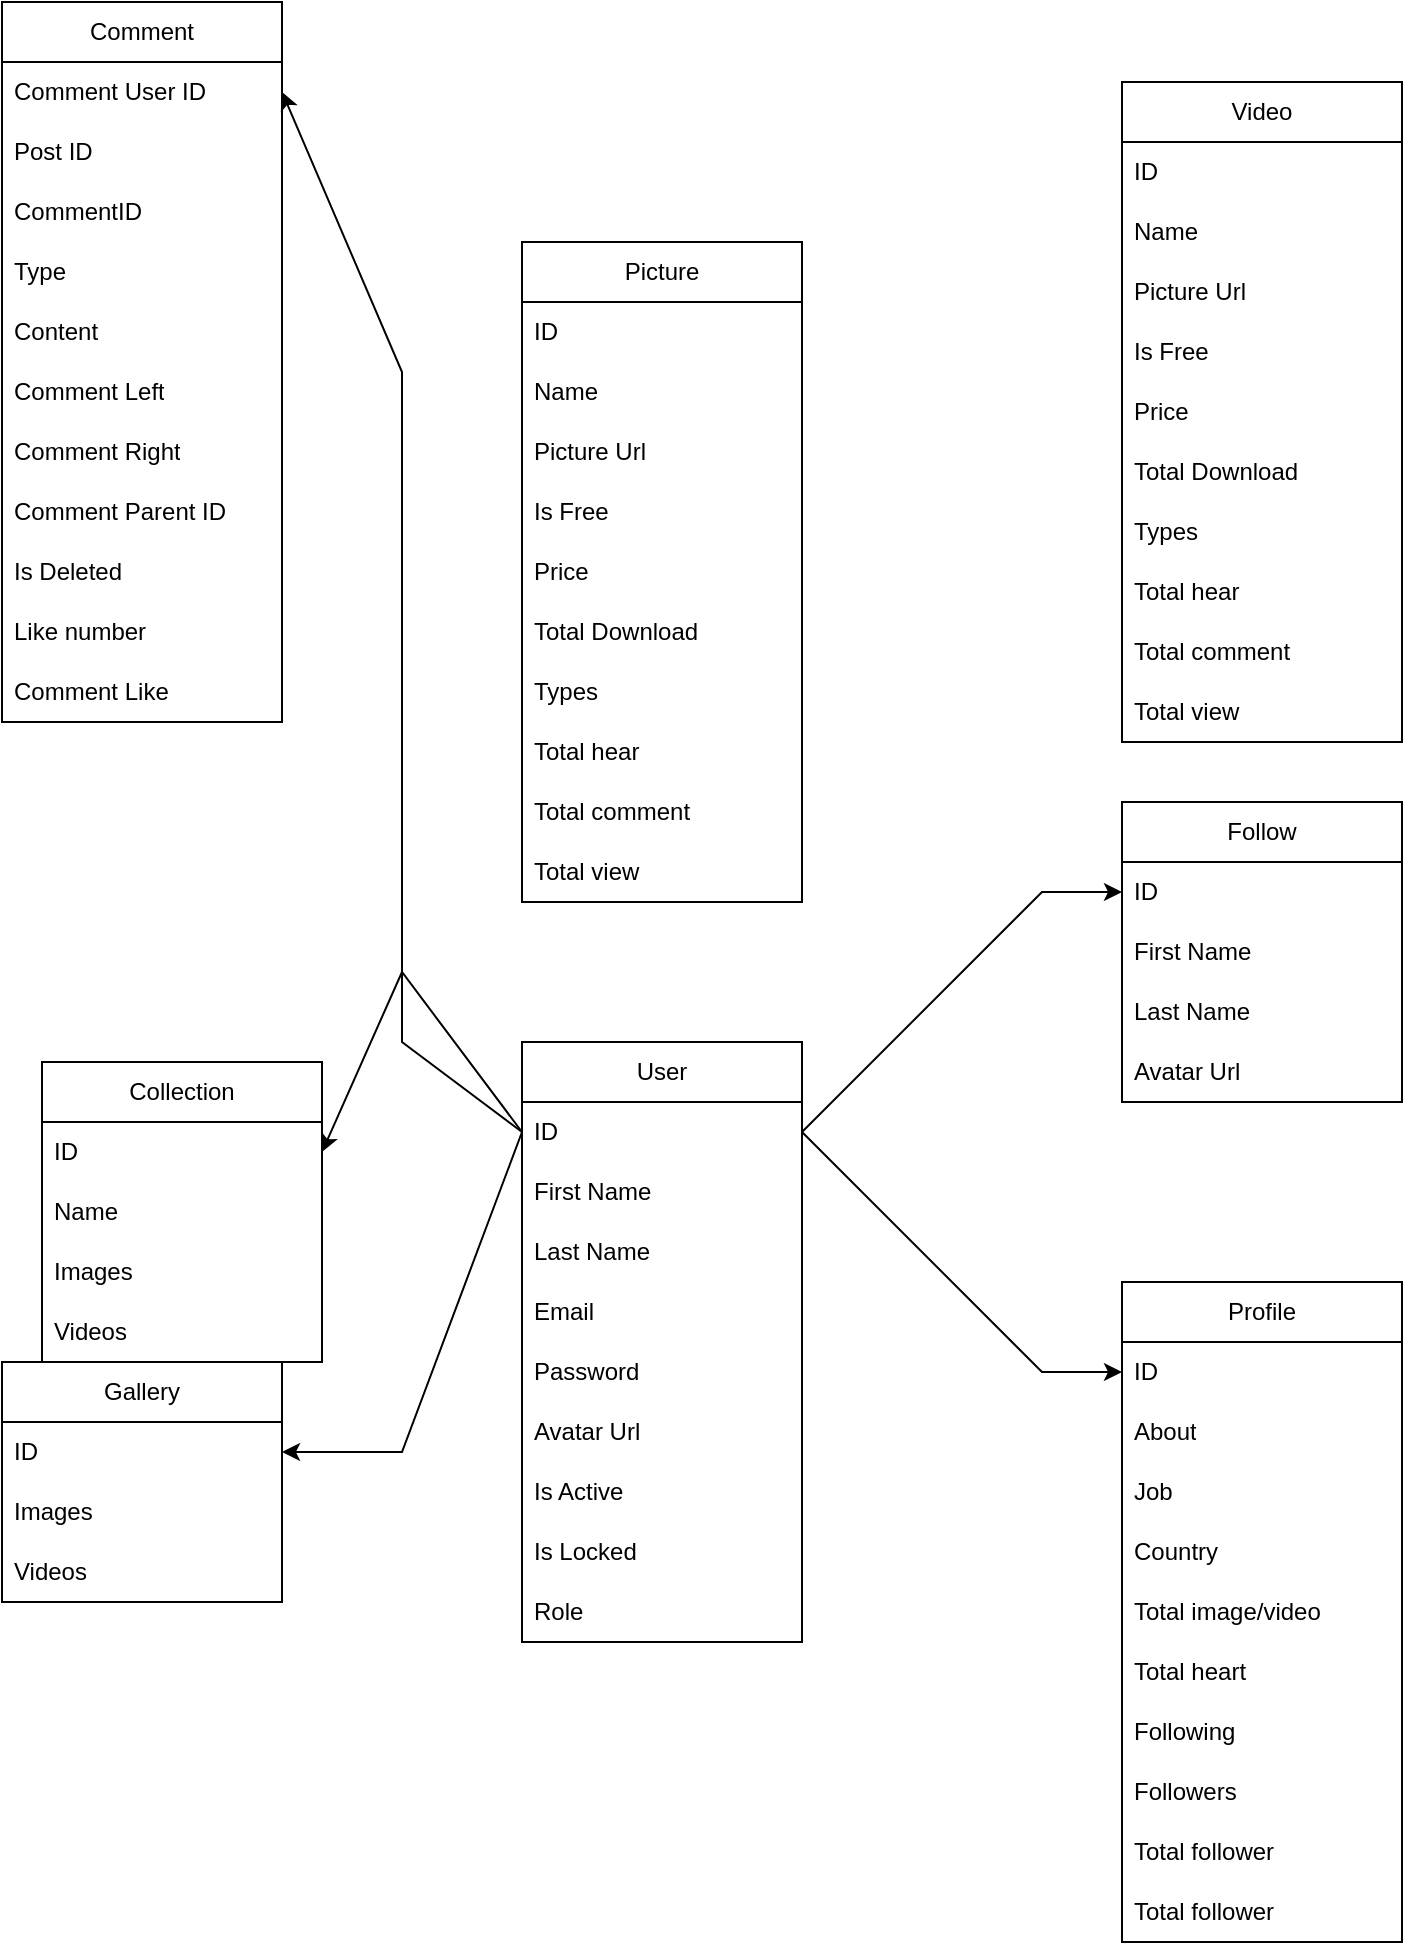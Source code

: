 <mxfile version="21.6.9" type="github">
  <diagram name="Page-1" id="Kjl-k8EcuRqciVpkAod-">
    <mxGraphModel dx="1682" dy="1585" grid="1" gridSize="10" guides="1" tooltips="1" connect="1" arrows="1" fold="1" page="1" pageScale="1" pageWidth="850" pageHeight="1100" math="0" shadow="0">
      <root>
        <mxCell id="0" />
        <mxCell id="1" parent="0" />
        <mxCell id="eUQfRU_EAtTRI8eFDWVF-1" value="User" style="swimlane;fontStyle=0;childLayout=stackLayout;horizontal=1;startSize=30;horizontalStack=0;resizeParent=1;resizeParentMax=0;resizeLast=0;collapsible=1;marginBottom=0;whiteSpace=wrap;html=1;" parent="1" vertex="1">
          <mxGeometry x="-340" y="160" width="140" height="300" as="geometry" />
        </mxCell>
        <mxCell id="eUQfRU_EAtTRI8eFDWVF-2" value="ID" style="text;strokeColor=none;fillColor=none;align=left;verticalAlign=middle;spacingLeft=4;spacingRight=4;overflow=hidden;points=[[0,0.5],[1,0.5]];portConstraint=eastwest;rotatable=0;whiteSpace=wrap;html=1;" parent="eUQfRU_EAtTRI8eFDWVF-1" vertex="1">
          <mxGeometry y="30" width="140" height="30" as="geometry" />
        </mxCell>
        <mxCell id="eUQfRU_EAtTRI8eFDWVF-3" value="First Name" style="text;strokeColor=none;fillColor=none;align=left;verticalAlign=middle;spacingLeft=4;spacingRight=4;overflow=hidden;points=[[0,0.5],[1,0.5]];portConstraint=eastwest;rotatable=0;whiteSpace=wrap;html=1;" parent="eUQfRU_EAtTRI8eFDWVF-1" vertex="1">
          <mxGeometry y="60" width="140" height="30" as="geometry" />
        </mxCell>
        <mxCell id="eUQfRU_EAtTRI8eFDWVF-4" value="Last Name" style="text;strokeColor=none;fillColor=none;align=left;verticalAlign=middle;spacingLeft=4;spacingRight=4;overflow=hidden;points=[[0,0.5],[1,0.5]];portConstraint=eastwest;rotatable=0;whiteSpace=wrap;html=1;" parent="eUQfRU_EAtTRI8eFDWVF-1" vertex="1">
          <mxGeometry y="90" width="140" height="30" as="geometry" />
        </mxCell>
        <mxCell id="eUQfRU_EAtTRI8eFDWVF-5" value="Email" style="text;strokeColor=none;fillColor=none;align=left;verticalAlign=middle;spacingLeft=4;spacingRight=4;overflow=hidden;points=[[0,0.5],[1,0.5]];portConstraint=eastwest;rotatable=0;whiteSpace=wrap;html=1;" parent="eUQfRU_EAtTRI8eFDWVF-1" vertex="1">
          <mxGeometry y="120" width="140" height="30" as="geometry" />
        </mxCell>
        <mxCell id="eUQfRU_EAtTRI8eFDWVF-6" value="Password" style="text;strokeColor=none;fillColor=none;align=left;verticalAlign=middle;spacingLeft=4;spacingRight=4;overflow=hidden;points=[[0,0.5],[1,0.5]];portConstraint=eastwest;rotatable=0;whiteSpace=wrap;html=1;" parent="eUQfRU_EAtTRI8eFDWVF-1" vertex="1">
          <mxGeometry y="150" width="140" height="30" as="geometry" />
        </mxCell>
        <mxCell id="eUQfRU_EAtTRI8eFDWVF-7" value="Avatar Url" style="text;strokeColor=none;fillColor=none;align=left;verticalAlign=middle;spacingLeft=4;spacingRight=4;overflow=hidden;points=[[0,0.5],[1,0.5]];portConstraint=eastwest;rotatable=0;whiteSpace=wrap;html=1;" parent="eUQfRU_EAtTRI8eFDWVF-1" vertex="1">
          <mxGeometry y="180" width="140" height="30" as="geometry" />
        </mxCell>
        <mxCell id="eUQfRU_EAtTRI8eFDWVF-8" value="Is Active" style="text;strokeColor=none;fillColor=none;align=left;verticalAlign=middle;spacingLeft=4;spacingRight=4;overflow=hidden;points=[[0,0.5],[1,0.5]];portConstraint=eastwest;rotatable=0;whiteSpace=wrap;html=1;" parent="eUQfRU_EAtTRI8eFDWVF-1" vertex="1">
          <mxGeometry y="210" width="140" height="30" as="geometry" />
        </mxCell>
        <mxCell id="eUQfRU_EAtTRI8eFDWVF-9" value="Is Locked" style="text;strokeColor=none;fillColor=none;align=left;verticalAlign=middle;spacingLeft=4;spacingRight=4;overflow=hidden;points=[[0,0.5],[1,0.5]];portConstraint=eastwest;rotatable=0;whiteSpace=wrap;html=1;" parent="eUQfRU_EAtTRI8eFDWVF-1" vertex="1">
          <mxGeometry y="240" width="140" height="30" as="geometry" />
        </mxCell>
        <mxCell id="eUQfRU_EAtTRI8eFDWVF-10" value="Role" style="text;strokeColor=none;fillColor=none;align=left;verticalAlign=middle;spacingLeft=4;spacingRight=4;overflow=hidden;points=[[0,0.5],[1,0.5]];portConstraint=eastwest;rotatable=0;whiteSpace=wrap;html=1;" parent="eUQfRU_EAtTRI8eFDWVF-1" vertex="1">
          <mxGeometry y="270" width="140" height="30" as="geometry" />
        </mxCell>
        <mxCell id="eUQfRU_EAtTRI8eFDWVF-12" value="Profile" style="swimlane;fontStyle=0;childLayout=stackLayout;horizontal=1;startSize=30;horizontalStack=0;resizeParent=1;resizeParentMax=0;resizeLast=0;collapsible=1;marginBottom=0;whiteSpace=wrap;html=1;" parent="1" vertex="1">
          <mxGeometry x="-40" y="280" width="140" height="330" as="geometry" />
        </mxCell>
        <mxCell id="eUQfRU_EAtTRI8eFDWVF-13" value="ID" style="text;strokeColor=none;fillColor=none;align=left;verticalAlign=middle;spacingLeft=4;spacingRight=4;overflow=hidden;points=[[0,0.5],[1,0.5]];portConstraint=eastwest;rotatable=0;whiteSpace=wrap;html=1;" parent="eUQfRU_EAtTRI8eFDWVF-12" vertex="1">
          <mxGeometry y="30" width="140" height="30" as="geometry" />
        </mxCell>
        <mxCell id="eUQfRU_EAtTRI8eFDWVF-24" value="About" style="text;strokeColor=none;fillColor=none;align=left;verticalAlign=middle;spacingLeft=4;spacingRight=4;overflow=hidden;points=[[0,0.5],[1,0.5]];portConstraint=eastwest;rotatable=0;whiteSpace=wrap;html=1;" parent="eUQfRU_EAtTRI8eFDWVF-12" vertex="1">
          <mxGeometry y="60" width="140" height="30" as="geometry" />
        </mxCell>
        <mxCell id="eUQfRU_EAtTRI8eFDWVF-17" value="Job" style="text;strokeColor=none;fillColor=none;align=left;verticalAlign=middle;spacingLeft=4;spacingRight=4;overflow=hidden;points=[[0,0.5],[1,0.5]];portConstraint=eastwest;rotatable=0;whiteSpace=wrap;html=1;" parent="eUQfRU_EAtTRI8eFDWVF-12" vertex="1">
          <mxGeometry y="90" width="140" height="30" as="geometry" />
        </mxCell>
        <mxCell id="eUQfRU_EAtTRI8eFDWVF-31" value="Country" style="text;strokeColor=none;fillColor=none;align=left;verticalAlign=middle;spacingLeft=4;spacingRight=4;overflow=hidden;points=[[0,0.5],[1,0.5]];portConstraint=eastwest;rotatable=0;whiteSpace=wrap;html=1;" parent="eUQfRU_EAtTRI8eFDWVF-12" vertex="1">
          <mxGeometry y="120" width="140" height="30" as="geometry" />
        </mxCell>
        <mxCell id="eUQfRU_EAtTRI8eFDWVF-14" value="Total image/video" style="text;strokeColor=none;fillColor=none;align=left;verticalAlign=middle;spacingLeft=4;spacingRight=4;overflow=hidden;points=[[0,0.5],[1,0.5]];portConstraint=eastwest;rotatable=0;whiteSpace=wrap;html=1;" parent="eUQfRU_EAtTRI8eFDWVF-12" vertex="1">
          <mxGeometry y="150" width="140" height="30" as="geometry" />
        </mxCell>
        <mxCell id="eUQfRU_EAtTRI8eFDWVF-25" value="Total heart" style="text;strokeColor=none;fillColor=none;align=left;verticalAlign=middle;spacingLeft=4;spacingRight=4;overflow=hidden;points=[[0,0.5],[1,0.5]];portConstraint=eastwest;rotatable=0;whiteSpace=wrap;html=1;" parent="eUQfRU_EAtTRI8eFDWVF-12" vertex="1">
          <mxGeometry y="180" width="140" height="30" as="geometry" />
        </mxCell>
        <mxCell id="eUQfRU_EAtTRI8eFDWVF-15" value="Following" style="text;strokeColor=none;fillColor=none;align=left;verticalAlign=middle;spacingLeft=4;spacingRight=4;overflow=hidden;points=[[0,0.5],[1,0.5]];portConstraint=eastwest;rotatable=0;whiteSpace=wrap;html=1;" parent="eUQfRU_EAtTRI8eFDWVF-12" vertex="1">
          <mxGeometry y="210" width="140" height="30" as="geometry" />
        </mxCell>
        <mxCell id="eUQfRU_EAtTRI8eFDWVF-16" value="Followers" style="text;strokeColor=none;fillColor=none;align=left;verticalAlign=middle;spacingLeft=4;spacingRight=4;overflow=hidden;points=[[0,0.5],[1,0.5]];portConstraint=eastwest;rotatable=0;whiteSpace=wrap;html=1;" parent="eUQfRU_EAtTRI8eFDWVF-12" vertex="1">
          <mxGeometry y="240" width="140" height="30" as="geometry" />
        </mxCell>
        <mxCell id="eUQfRU_EAtTRI8eFDWVF-32" value="Total follower" style="text;strokeColor=none;fillColor=none;align=left;verticalAlign=middle;spacingLeft=4;spacingRight=4;overflow=hidden;points=[[0,0.5],[1,0.5]];portConstraint=eastwest;rotatable=0;whiteSpace=wrap;html=1;" parent="eUQfRU_EAtTRI8eFDWVF-12" vertex="1">
          <mxGeometry y="270" width="140" height="30" as="geometry" />
        </mxCell>
        <mxCell id="eUQfRU_EAtTRI8eFDWVF-33" value="Total follower" style="text;strokeColor=none;fillColor=none;align=left;verticalAlign=middle;spacingLeft=4;spacingRight=4;overflow=hidden;points=[[0,0.5],[1,0.5]];portConstraint=eastwest;rotatable=0;whiteSpace=wrap;html=1;" parent="eUQfRU_EAtTRI8eFDWVF-12" vertex="1">
          <mxGeometry y="300" width="140" height="30" as="geometry" />
        </mxCell>
        <mxCell id="eUQfRU_EAtTRI8eFDWVF-27" value="Picture" style="swimlane;fontStyle=0;childLayout=stackLayout;horizontal=1;startSize=30;horizontalStack=0;resizeParent=1;resizeParentMax=0;resizeLast=0;collapsible=1;marginBottom=0;whiteSpace=wrap;html=1;" parent="1" vertex="1">
          <mxGeometry x="-340" y="-240" width="140" height="330" as="geometry" />
        </mxCell>
        <mxCell id="eUQfRU_EAtTRI8eFDWVF-28" value="ID" style="text;strokeColor=none;fillColor=none;align=left;verticalAlign=middle;spacingLeft=4;spacingRight=4;overflow=hidden;points=[[0,0.5],[1,0.5]];portConstraint=eastwest;rotatable=0;whiteSpace=wrap;html=1;" parent="eUQfRU_EAtTRI8eFDWVF-27" vertex="1">
          <mxGeometry y="30" width="140" height="30" as="geometry" />
        </mxCell>
        <mxCell id="eUQfRU_EAtTRI8eFDWVF-29" value="Name" style="text;strokeColor=none;fillColor=none;align=left;verticalAlign=middle;spacingLeft=4;spacingRight=4;overflow=hidden;points=[[0,0.5],[1,0.5]];portConstraint=eastwest;rotatable=0;whiteSpace=wrap;html=1;" parent="eUQfRU_EAtTRI8eFDWVF-27" vertex="1">
          <mxGeometry y="60" width="140" height="30" as="geometry" />
        </mxCell>
        <mxCell id="eUQfRU_EAtTRI8eFDWVF-30" value="Picture Url" style="text;strokeColor=none;fillColor=none;align=left;verticalAlign=middle;spacingLeft=4;spacingRight=4;overflow=hidden;points=[[0,0.5],[1,0.5]];portConstraint=eastwest;rotatable=0;whiteSpace=wrap;html=1;" parent="eUQfRU_EAtTRI8eFDWVF-27" vertex="1">
          <mxGeometry y="90" width="140" height="30" as="geometry" />
        </mxCell>
        <mxCell id="eUQfRU_EAtTRI8eFDWVF-34" value="Is Free" style="text;strokeColor=none;fillColor=none;align=left;verticalAlign=middle;spacingLeft=4;spacingRight=4;overflow=hidden;points=[[0,0.5],[1,0.5]];portConstraint=eastwest;rotatable=0;whiteSpace=wrap;html=1;" parent="eUQfRU_EAtTRI8eFDWVF-27" vertex="1">
          <mxGeometry y="120" width="140" height="30" as="geometry" />
        </mxCell>
        <mxCell id="eUQfRU_EAtTRI8eFDWVF-40" value="Price" style="text;strokeColor=none;fillColor=none;align=left;verticalAlign=middle;spacingLeft=4;spacingRight=4;overflow=hidden;points=[[0,0.5],[1,0.5]];portConstraint=eastwest;rotatable=0;whiteSpace=wrap;html=1;" parent="eUQfRU_EAtTRI8eFDWVF-27" vertex="1">
          <mxGeometry y="150" width="140" height="30" as="geometry" />
        </mxCell>
        <mxCell id="eUQfRU_EAtTRI8eFDWVF-41" value="Total Download" style="text;strokeColor=none;fillColor=none;align=left;verticalAlign=middle;spacingLeft=4;spacingRight=4;overflow=hidden;points=[[0,0.5],[1,0.5]];portConstraint=eastwest;rotatable=0;whiteSpace=wrap;html=1;" parent="eUQfRU_EAtTRI8eFDWVF-27" vertex="1">
          <mxGeometry y="180" width="140" height="30" as="geometry" />
        </mxCell>
        <mxCell id="eUQfRU_EAtTRI8eFDWVF-42" value="Types" style="text;strokeColor=none;fillColor=none;align=left;verticalAlign=middle;spacingLeft=4;spacingRight=4;overflow=hidden;points=[[0,0.5],[1,0.5]];portConstraint=eastwest;rotatable=0;whiteSpace=wrap;html=1;" parent="eUQfRU_EAtTRI8eFDWVF-27" vertex="1">
          <mxGeometry y="210" width="140" height="30" as="geometry" />
        </mxCell>
        <mxCell id="eUQfRU_EAtTRI8eFDWVF-43" value="Total hear" style="text;strokeColor=none;fillColor=none;align=left;verticalAlign=middle;spacingLeft=4;spacingRight=4;overflow=hidden;points=[[0,0.5],[1,0.5]];portConstraint=eastwest;rotatable=0;whiteSpace=wrap;html=1;" parent="eUQfRU_EAtTRI8eFDWVF-27" vertex="1">
          <mxGeometry y="240" width="140" height="30" as="geometry" />
        </mxCell>
        <mxCell id="eUQfRU_EAtTRI8eFDWVF-44" value="Total comment" style="text;strokeColor=none;fillColor=none;align=left;verticalAlign=middle;spacingLeft=4;spacingRight=4;overflow=hidden;points=[[0,0.5],[1,0.5]];portConstraint=eastwest;rotatable=0;whiteSpace=wrap;html=1;" parent="eUQfRU_EAtTRI8eFDWVF-27" vertex="1">
          <mxGeometry y="270" width="140" height="30" as="geometry" />
        </mxCell>
        <mxCell id="eUQfRU_EAtTRI8eFDWVF-45" value="Total view" style="text;strokeColor=none;fillColor=none;align=left;verticalAlign=middle;spacingLeft=4;spacingRight=4;overflow=hidden;points=[[0,0.5],[1,0.5]];portConstraint=eastwest;rotatable=0;whiteSpace=wrap;html=1;" parent="eUQfRU_EAtTRI8eFDWVF-27" vertex="1">
          <mxGeometry y="300" width="140" height="30" as="geometry" />
        </mxCell>
        <mxCell id="eUQfRU_EAtTRI8eFDWVF-46" value="Video" style="swimlane;fontStyle=0;childLayout=stackLayout;horizontal=1;startSize=30;horizontalStack=0;resizeParent=1;resizeParentMax=0;resizeLast=0;collapsible=1;marginBottom=0;whiteSpace=wrap;html=1;" parent="1" vertex="1">
          <mxGeometry x="-40" y="-320" width="140" height="330" as="geometry" />
        </mxCell>
        <mxCell id="eUQfRU_EAtTRI8eFDWVF-47" value="ID" style="text;strokeColor=none;fillColor=none;align=left;verticalAlign=middle;spacingLeft=4;spacingRight=4;overflow=hidden;points=[[0,0.5],[1,0.5]];portConstraint=eastwest;rotatable=0;whiteSpace=wrap;html=1;" parent="eUQfRU_EAtTRI8eFDWVF-46" vertex="1">
          <mxGeometry y="30" width="140" height="30" as="geometry" />
        </mxCell>
        <mxCell id="eUQfRU_EAtTRI8eFDWVF-48" value="Name" style="text;strokeColor=none;fillColor=none;align=left;verticalAlign=middle;spacingLeft=4;spacingRight=4;overflow=hidden;points=[[0,0.5],[1,0.5]];portConstraint=eastwest;rotatable=0;whiteSpace=wrap;html=1;" parent="eUQfRU_EAtTRI8eFDWVF-46" vertex="1">
          <mxGeometry y="60" width="140" height="30" as="geometry" />
        </mxCell>
        <mxCell id="eUQfRU_EAtTRI8eFDWVF-49" value="Picture Url" style="text;strokeColor=none;fillColor=none;align=left;verticalAlign=middle;spacingLeft=4;spacingRight=4;overflow=hidden;points=[[0,0.5],[1,0.5]];portConstraint=eastwest;rotatable=0;whiteSpace=wrap;html=1;" parent="eUQfRU_EAtTRI8eFDWVF-46" vertex="1">
          <mxGeometry y="90" width="140" height="30" as="geometry" />
        </mxCell>
        <mxCell id="eUQfRU_EAtTRI8eFDWVF-50" value="Is Free" style="text;strokeColor=none;fillColor=none;align=left;verticalAlign=middle;spacingLeft=4;spacingRight=4;overflow=hidden;points=[[0,0.5],[1,0.5]];portConstraint=eastwest;rotatable=0;whiteSpace=wrap;html=1;" parent="eUQfRU_EAtTRI8eFDWVF-46" vertex="1">
          <mxGeometry y="120" width="140" height="30" as="geometry" />
        </mxCell>
        <mxCell id="eUQfRU_EAtTRI8eFDWVF-51" value="Price" style="text;strokeColor=none;fillColor=none;align=left;verticalAlign=middle;spacingLeft=4;spacingRight=4;overflow=hidden;points=[[0,0.5],[1,0.5]];portConstraint=eastwest;rotatable=0;whiteSpace=wrap;html=1;" parent="eUQfRU_EAtTRI8eFDWVF-46" vertex="1">
          <mxGeometry y="150" width="140" height="30" as="geometry" />
        </mxCell>
        <mxCell id="eUQfRU_EAtTRI8eFDWVF-52" value="Total Download" style="text;strokeColor=none;fillColor=none;align=left;verticalAlign=middle;spacingLeft=4;spacingRight=4;overflow=hidden;points=[[0,0.5],[1,0.5]];portConstraint=eastwest;rotatable=0;whiteSpace=wrap;html=1;" parent="eUQfRU_EAtTRI8eFDWVF-46" vertex="1">
          <mxGeometry y="180" width="140" height="30" as="geometry" />
        </mxCell>
        <mxCell id="eUQfRU_EAtTRI8eFDWVF-53" value="Types" style="text;strokeColor=none;fillColor=none;align=left;verticalAlign=middle;spacingLeft=4;spacingRight=4;overflow=hidden;points=[[0,0.5],[1,0.5]];portConstraint=eastwest;rotatable=0;whiteSpace=wrap;html=1;" parent="eUQfRU_EAtTRI8eFDWVF-46" vertex="1">
          <mxGeometry y="210" width="140" height="30" as="geometry" />
        </mxCell>
        <mxCell id="eUQfRU_EAtTRI8eFDWVF-54" value="Total hear" style="text;strokeColor=none;fillColor=none;align=left;verticalAlign=middle;spacingLeft=4;spacingRight=4;overflow=hidden;points=[[0,0.5],[1,0.5]];portConstraint=eastwest;rotatable=0;whiteSpace=wrap;html=1;" parent="eUQfRU_EAtTRI8eFDWVF-46" vertex="1">
          <mxGeometry y="240" width="140" height="30" as="geometry" />
        </mxCell>
        <mxCell id="eUQfRU_EAtTRI8eFDWVF-55" value="Total comment" style="text;strokeColor=none;fillColor=none;align=left;verticalAlign=middle;spacingLeft=4;spacingRight=4;overflow=hidden;points=[[0,0.5],[1,0.5]];portConstraint=eastwest;rotatable=0;whiteSpace=wrap;html=1;" parent="eUQfRU_EAtTRI8eFDWVF-46" vertex="1">
          <mxGeometry y="270" width="140" height="30" as="geometry" />
        </mxCell>
        <mxCell id="eUQfRU_EAtTRI8eFDWVF-56" value="Total view" style="text;strokeColor=none;fillColor=none;align=left;verticalAlign=middle;spacingLeft=4;spacingRight=4;overflow=hidden;points=[[0,0.5],[1,0.5]];portConstraint=eastwest;rotatable=0;whiteSpace=wrap;html=1;" parent="eUQfRU_EAtTRI8eFDWVF-46" vertex="1">
          <mxGeometry y="300" width="140" height="30" as="geometry" />
        </mxCell>
        <mxCell id="eUQfRU_EAtTRI8eFDWVF-57" value="Collection" style="swimlane;fontStyle=0;childLayout=stackLayout;horizontal=1;startSize=30;horizontalStack=0;resizeParent=1;resizeParentMax=0;resizeLast=0;collapsible=1;marginBottom=0;whiteSpace=wrap;html=1;" parent="1" vertex="1">
          <mxGeometry x="-580" y="170" width="140" height="150" as="geometry" />
        </mxCell>
        <mxCell id="eUQfRU_EAtTRI8eFDWVF-58" value="ID" style="text;strokeColor=none;fillColor=none;align=left;verticalAlign=middle;spacingLeft=4;spacingRight=4;overflow=hidden;points=[[0,0.5],[1,0.5]];portConstraint=eastwest;rotatable=0;whiteSpace=wrap;html=1;" parent="eUQfRU_EAtTRI8eFDWVF-57" vertex="1">
          <mxGeometry y="30" width="140" height="30" as="geometry" />
        </mxCell>
        <mxCell id="eUQfRU_EAtTRI8eFDWVF-59" value="Name" style="text;strokeColor=none;fillColor=none;align=left;verticalAlign=middle;spacingLeft=4;spacingRight=4;overflow=hidden;points=[[0,0.5],[1,0.5]];portConstraint=eastwest;rotatable=0;whiteSpace=wrap;html=1;" parent="eUQfRU_EAtTRI8eFDWVF-57" vertex="1">
          <mxGeometry y="60" width="140" height="30" as="geometry" />
        </mxCell>
        <mxCell id="eUQfRU_EAtTRI8eFDWVF-60" value="Images" style="text;strokeColor=none;fillColor=none;align=left;verticalAlign=middle;spacingLeft=4;spacingRight=4;overflow=hidden;points=[[0,0.5],[1,0.5]];portConstraint=eastwest;rotatable=0;whiteSpace=wrap;html=1;" parent="eUQfRU_EAtTRI8eFDWVF-57" vertex="1">
          <mxGeometry y="90" width="140" height="30" as="geometry" />
        </mxCell>
        <mxCell id="eUQfRU_EAtTRI8eFDWVF-61" value="Videos" style="text;strokeColor=none;fillColor=none;align=left;verticalAlign=middle;spacingLeft=4;spacingRight=4;overflow=hidden;points=[[0,0.5],[1,0.5]];portConstraint=eastwest;rotatable=0;whiteSpace=wrap;html=1;" parent="eUQfRU_EAtTRI8eFDWVF-57" vertex="1">
          <mxGeometry y="120" width="140" height="30" as="geometry" />
        </mxCell>
        <mxCell id="eUQfRU_EAtTRI8eFDWVF-62" value="Gallery" style="swimlane;fontStyle=0;childLayout=stackLayout;horizontal=1;startSize=30;horizontalStack=0;resizeParent=1;resizeParentMax=0;resizeLast=0;collapsible=1;marginBottom=0;whiteSpace=wrap;html=1;" parent="1" vertex="1">
          <mxGeometry x="-600" y="320" width="140" height="120" as="geometry" />
        </mxCell>
        <mxCell id="eUQfRU_EAtTRI8eFDWVF-63" value="ID" style="text;strokeColor=none;fillColor=none;align=left;verticalAlign=middle;spacingLeft=4;spacingRight=4;overflow=hidden;points=[[0,0.5],[1,0.5]];portConstraint=eastwest;rotatable=0;whiteSpace=wrap;html=1;" parent="eUQfRU_EAtTRI8eFDWVF-62" vertex="1">
          <mxGeometry y="30" width="140" height="30" as="geometry" />
        </mxCell>
        <mxCell id="eUQfRU_EAtTRI8eFDWVF-64" value="Images" style="text;strokeColor=none;fillColor=none;align=left;verticalAlign=middle;spacingLeft=4;spacingRight=4;overflow=hidden;points=[[0,0.5],[1,0.5]];portConstraint=eastwest;rotatable=0;whiteSpace=wrap;html=1;" parent="eUQfRU_EAtTRI8eFDWVF-62" vertex="1">
          <mxGeometry y="60" width="140" height="30" as="geometry" />
        </mxCell>
        <mxCell id="eUQfRU_EAtTRI8eFDWVF-65" value="Videos" style="text;strokeColor=none;fillColor=none;align=left;verticalAlign=middle;spacingLeft=4;spacingRight=4;overflow=hidden;points=[[0,0.5],[1,0.5]];portConstraint=eastwest;rotatable=0;whiteSpace=wrap;html=1;" parent="eUQfRU_EAtTRI8eFDWVF-62" vertex="1">
          <mxGeometry y="90" width="140" height="30" as="geometry" />
        </mxCell>
        <mxCell id="eUQfRU_EAtTRI8eFDWVF-68" value="Comment" style="swimlane;fontStyle=0;childLayout=stackLayout;horizontal=1;startSize=30;horizontalStack=0;resizeParent=1;resizeParentMax=0;resizeLast=0;collapsible=1;marginBottom=0;whiteSpace=wrap;html=1;" parent="1" vertex="1">
          <mxGeometry x="-600" y="-360" width="140" height="360" as="geometry" />
        </mxCell>
        <mxCell id="eUQfRU_EAtTRI8eFDWVF-69" value="Comment User ID" style="text;strokeColor=none;fillColor=none;align=left;verticalAlign=middle;spacingLeft=4;spacingRight=4;overflow=hidden;points=[[0,0.5],[1,0.5]];portConstraint=eastwest;rotatable=0;whiteSpace=wrap;html=1;" parent="eUQfRU_EAtTRI8eFDWVF-68" vertex="1">
          <mxGeometry y="30" width="140" height="30" as="geometry" />
        </mxCell>
        <mxCell id="eUQfRU_EAtTRI8eFDWVF-70" value="Post ID" style="text;strokeColor=none;fillColor=none;align=left;verticalAlign=middle;spacingLeft=4;spacingRight=4;overflow=hidden;points=[[0,0.5],[1,0.5]];portConstraint=eastwest;rotatable=0;whiteSpace=wrap;html=1;" parent="eUQfRU_EAtTRI8eFDWVF-68" vertex="1">
          <mxGeometry y="60" width="140" height="30" as="geometry" />
        </mxCell>
        <mxCell id="eUQfRU_EAtTRI8eFDWVF-71" value="CommentID" style="text;strokeColor=none;fillColor=none;align=left;verticalAlign=middle;spacingLeft=4;spacingRight=4;overflow=hidden;points=[[0,0.5],[1,0.5]];portConstraint=eastwest;rotatable=0;whiteSpace=wrap;html=1;" parent="eUQfRU_EAtTRI8eFDWVF-68" vertex="1">
          <mxGeometry y="90" width="140" height="30" as="geometry" />
        </mxCell>
        <mxCell id="eUQfRU_EAtTRI8eFDWVF-72" value="Type" style="text;strokeColor=none;fillColor=none;align=left;verticalAlign=middle;spacingLeft=4;spacingRight=4;overflow=hidden;points=[[0,0.5],[1,0.5]];portConstraint=eastwest;rotatable=0;whiteSpace=wrap;html=1;" parent="eUQfRU_EAtTRI8eFDWVF-68" vertex="1">
          <mxGeometry y="120" width="140" height="30" as="geometry" />
        </mxCell>
        <mxCell id="eUQfRU_EAtTRI8eFDWVF-73" value="Content" style="text;strokeColor=none;fillColor=none;align=left;verticalAlign=middle;spacingLeft=4;spacingRight=4;overflow=hidden;points=[[0,0.5],[1,0.5]];portConstraint=eastwest;rotatable=0;whiteSpace=wrap;html=1;" parent="eUQfRU_EAtTRI8eFDWVF-68" vertex="1">
          <mxGeometry y="150" width="140" height="30" as="geometry" />
        </mxCell>
        <mxCell id="eUQfRU_EAtTRI8eFDWVF-74" value="Comment Left" style="text;strokeColor=none;fillColor=none;align=left;verticalAlign=middle;spacingLeft=4;spacingRight=4;overflow=hidden;points=[[0,0.5],[1,0.5]];portConstraint=eastwest;rotatable=0;whiteSpace=wrap;html=1;" parent="eUQfRU_EAtTRI8eFDWVF-68" vertex="1">
          <mxGeometry y="180" width="140" height="30" as="geometry" />
        </mxCell>
        <mxCell id="eUQfRU_EAtTRI8eFDWVF-75" value="Comment Right" style="text;strokeColor=none;fillColor=none;align=left;verticalAlign=middle;spacingLeft=4;spacingRight=4;overflow=hidden;points=[[0,0.5],[1,0.5]];portConstraint=eastwest;rotatable=0;whiteSpace=wrap;html=1;" parent="eUQfRU_EAtTRI8eFDWVF-68" vertex="1">
          <mxGeometry y="210" width="140" height="30" as="geometry" />
        </mxCell>
        <mxCell id="eUQfRU_EAtTRI8eFDWVF-76" value="Comment Parent ID" style="text;strokeColor=none;fillColor=none;align=left;verticalAlign=middle;spacingLeft=4;spacingRight=4;overflow=hidden;points=[[0,0.5],[1,0.5]];portConstraint=eastwest;rotatable=0;whiteSpace=wrap;html=1;" parent="eUQfRU_EAtTRI8eFDWVF-68" vertex="1">
          <mxGeometry y="240" width="140" height="30" as="geometry" />
        </mxCell>
        <mxCell id="eUQfRU_EAtTRI8eFDWVF-77" value="Is Deleted" style="text;strokeColor=none;fillColor=none;align=left;verticalAlign=middle;spacingLeft=4;spacingRight=4;overflow=hidden;points=[[0,0.5],[1,0.5]];portConstraint=eastwest;rotatable=0;whiteSpace=wrap;html=1;" parent="eUQfRU_EAtTRI8eFDWVF-68" vertex="1">
          <mxGeometry y="270" width="140" height="30" as="geometry" />
        </mxCell>
        <mxCell id="eUQfRU_EAtTRI8eFDWVF-78" value="Like number" style="text;strokeColor=none;fillColor=none;align=left;verticalAlign=middle;spacingLeft=4;spacingRight=4;overflow=hidden;points=[[0,0.5],[1,0.5]];portConstraint=eastwest;rotatable=0;whiteSpace=wrap;html=1;" parent="eUQfRU_EAtTRI8eFDWVF-68" vertex="1">
          <mxGeometry y="300" width="140" height="30" as="geometry" />
        </mxCell>
        <mxCell id="eUQfRU_EAtTRI8eFDWVF-79" value="Comment Like" style="text;strokeColor=none;fillColor=none;align=left;verticalAlign=middle;spacingLeft=4;spacingRight=4;overflow=hidden;points=[[0,0.5],[1,0.5]];portConstraint=eastwest;rotatable=0;whiteSpace=wrap;html=1;" parent="eUQfRU_EAtTRI8eFDWVF-68" vertex="1">
          <mxGeometry y="330" width="140" height="30" as="geometry" />
        </mxCell>
        <mxCell id="eUQfRU_EAtTRI8eFDWVF-83" value="Follow" style="swimlane;fontStyle=0;childLayout=stackLayout;horizontal=1;startSize=30;horizontalStack=0;resizeParent=1;resizeParentMax=0;resizeLast=0;collapsible=1;marginBottom=0;whiteSpace=wrap;html=1;" parent="1" vertex="1">
          <mxGeometry x="-40" y="40" width="140" height="150" as="geometry" />
        </mxCell>
        <mxCell id="eUQfRU_EAtTRI8eFDWVF-84" value="ID&lt;span style=&quot;white-space: pre;&quot;&gt;&#x9;&lt;/span&gt;" style="text;strokeColor=none;fillColor=none;align=left;verticalAlign=middle;spacingLeft=4;spacingRight=4;overflow=hidden;points=[[0,0.5],[1,0.5]];portConstraint=eastwest;rotatable=0;whiteSpace=wrap;html=1;" parent="eUQfRU_EAtTRI8eFDWVF-83" vertex="1">
          <mxGeometry y="30" width="140" height="30" as="geometry" />
        </mxCell>
        <mxCell id="eUQfRU_EAtTRI8eFDWVF-85" value="First Name" style="text;strokeColor=none;fillColor=none;align=left;verticalAlign=middle;spacingLeft=4;spacingRight=4;overflow=hidden;points=[[0,0.5],[1,0.5]];portConstraint=eastwest;rotatable=0;whiteSpace=wrap;html=1;" parent="eUQfRU_EAtTRI8eFDWVF-83" vertex="1">
          <mxGeometry y="60" width="140" height="30" as="geometry" />
        </mxCell>
        <mxCell id="eUQfRU_EAtTRI8eFDWVF-86" value="Last Name" style="text;strokeColor=none;fillColor=none;align=left;verticalAlign=middle;spacingLeft=4;spacingRight=4;overflow=hidden;points=[[0,0.5],[1,0.5]];portConstraint=eastwest;rotatable=0;whiteSpace=wrap;html=1;" parent="eUQfRU_EAtTRI8eFDWVF-83" vertex="1">
          <mxGeometry y="90" width="140" height="30" as="geometry" />
        </mxCell>
        <mxCell id="eUQfRU_EAtTRI8eFDWVF-88" value="Avatar Url" style="text;strokeColor=none;fillColor=none;align=left;verticalAlign=middle;spacingLeft=4;spacingRight=4;overflow=hidden;points=[[0,0.5],[1,0.5]];portConstraint=eastwest;rotatable=0;whiteSpace=wrap;html=1;" parent="eUQfRU_EAtTRI8eFDWVF-83" vertex="1">
          <mxGeometry y="120" width="140" height="30" as="geometry" />
        </mxCell>
        <mxCell id="Yv6-YcyYn3lCgJJ_7BTz-1" value="" style="endArrow=classic;html=1;rounded=0;exitX=1;exitY=0.5;exitDx=0;exitDy=0;entryX=0;entryY=0.5;entryDx=0;entryDy=0;" edge="1" parent="1" source="eUQfRU_EAtTRI8eFDWVF-2" target="eUQfRU_EAtTRI8eFDWVF-84">
          <mxGeometry width="50" height="50" relative="1" as="geometry">
            <mxPoint x="-20" y="290" as="sourcePoint" />
            <mxPoint x="30" y="240" as="targetPoint" />
            <Array as="points">
              <mxPoint x="-80" y="85" />
            </Array>
          </mxGeometry>
        </mxCell>
        <mxCell id="Yv6-YcyYn3lCgJJ_7BTz-2" value="" style="endArrow=classic;html=1;rounded=0;exitX=1;exitY=0.5;exitDx=0;exitDy=0;entryX=0;entryY=0.5;entryDx=0;entryDy=0;" edge="1" parent="1" source="eUQfRU_EAtTRI8eFDWVF-2" target="eUQfRU_EAtTRI8eFDWVF-13">
          <mxGeometry width="50" height="50" relative="1" as="geometry">
            <mxPoint x="-20" y="290" as="sourcePoint" />
            <mxPoint x="30" y="240" as="targetPoint" />
            <Array as="points">
              <mxPoint x="-80" y="325" />
            </Array>
          </mxGeometry>
        </mxCell>
        <mxCell id="Yv6-YcyYn3lCgJJ_7BTz-5" value="" style="endArrow=classic;html=1;rounded=0;entryX=1;entryY=0.5;entryDx=0;entryDy=0;exitX=0;exitY=0.5;exitDx=0;exitDy=0;" edge="1" parent="1" source="eUQfRU_EAtTRI8eFDWVF-2" target="eUQfRU_EAtTRI8eFDWVF-58">
          <mxGeometry width="50" height="50" relative="1" as="geometry">
            <mxPoint x="-410" y="250" as="sourcePoint" />
            <mxPoint x="-360" y="200" as="targetPoint" />
            <Array as="points">
              <mxPoint x="-400" y="125" />
            </Array>
          </mxGeometry>
        </mxCell>
        <mxCell id="Yv6-YcyYn3lCgJJ_7BTz-6" value="" style="endArrow=classic;html=1;rounded=0;exitX=0;exitY=0.5;exitDx=0;exitDy=0;entryX=1;entryY=0.5;entryDx=0;entryDy=0;" edge="1" parent="1" source="eUQfRU_EAtTRI8eFDWVF-2" target="eUQfRU_EAtTRI8eFDWVF-63">
          <mxGeometry width="50" height="50" relative="1" as="geometry">
            <mxPoint x="-270" y="240" as="sourcePoint" />
            <mxPoint x="-220" y="190" as="targetPoint" />
            <Array as="points">
              <mxPoint x="-400" y="365" />
            </Array>
          </mxGeometry>
        </mxCell>
        <mxCell id="eUQfRU_EAtTRI8eFDWVF-91" value="" style="endArrow=classic;html=1;rounded=0;exitX=0;exitY=0.5;exitDx=0;exitDy=0;entryX=1;entryY=0.5;entryDx=0;entryDy=0;" edge="1" parent="1" source="eUQfRU_EAtTRI8eFDWVF-2" target="eUQfRU_EAtTRI8eFDWVF-69">
          <mxGeometry width="50" height="50" relative="1" as="geometry">
            <mxPoint x="-300" y="40" as="sourcePoint" />
            <mxPoint x="-250" y="-10" as="targetPoint" />
            <Array as="points">
              <mxPoint x="-400" y="160" />
              <mxPoint x="-400" y="-175" />
            </Array>
          </mxGeometry>
        </mxCell>
      </root>
    </mxGraphModel>
  </diagram>
</mxfile>
